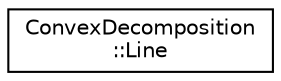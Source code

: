 digraph "Graphical Class Hierarchy"
{
  edge [fontname="Helvetica",fontsize="10",labelfontname="Helvetica",labelfontsize="10"];
  node [fontname="Helvetica",fontsize="10",shape=record];
  rankdir="LR";
  Node1 [label="ConvexDecomposition\l::Line",height=0.2,width=0.4,color="black", fillcolor="white", style="filled",URL="$class_convex_decomposition_1_1_line.html"];
}

